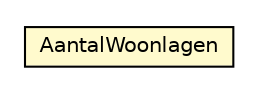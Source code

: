 #!/usr/local/bin/dot
#
# Class diagram 
# Generated by UMLGraph version R5_6-24-gf6e263 (http://www.umlgraph.org/)
#

digraph G {
	edge [fontname="Helvetica",fontsize=10,labelfontname="Helvetica",labelfontsize=10];
	node [fontname="Helvetica",fontsize=10,shape=plaintext];
	nodesep=0.25;
	ranksep=0.5;
	// nl.egem.stuf.sector.bg._0204.VBOFund.AantalWoonlagen
	c209532 [label=<<table title="nl.egem.stuf.sector.bg._0204.VBOFund.AantalWoonlagen" border="0" cellborder="1" cellspacing="0" cellpadding="2" port="p" bgcolor="lemonChiffon" href="./VBOFund.AantalWoonlagen.html">
		<tr><td><table border="0" cellspacing="0" cellpadding="1">
<tr><td align="center" balign="center"> AantalWoonlagen </td></tr>
		</table></td></tr>
		</table>>, URL="./VBOFund.AantalWoonlagen.html", fontname="Helvetica", fontcolor="black", fontsize=10.0];
}

